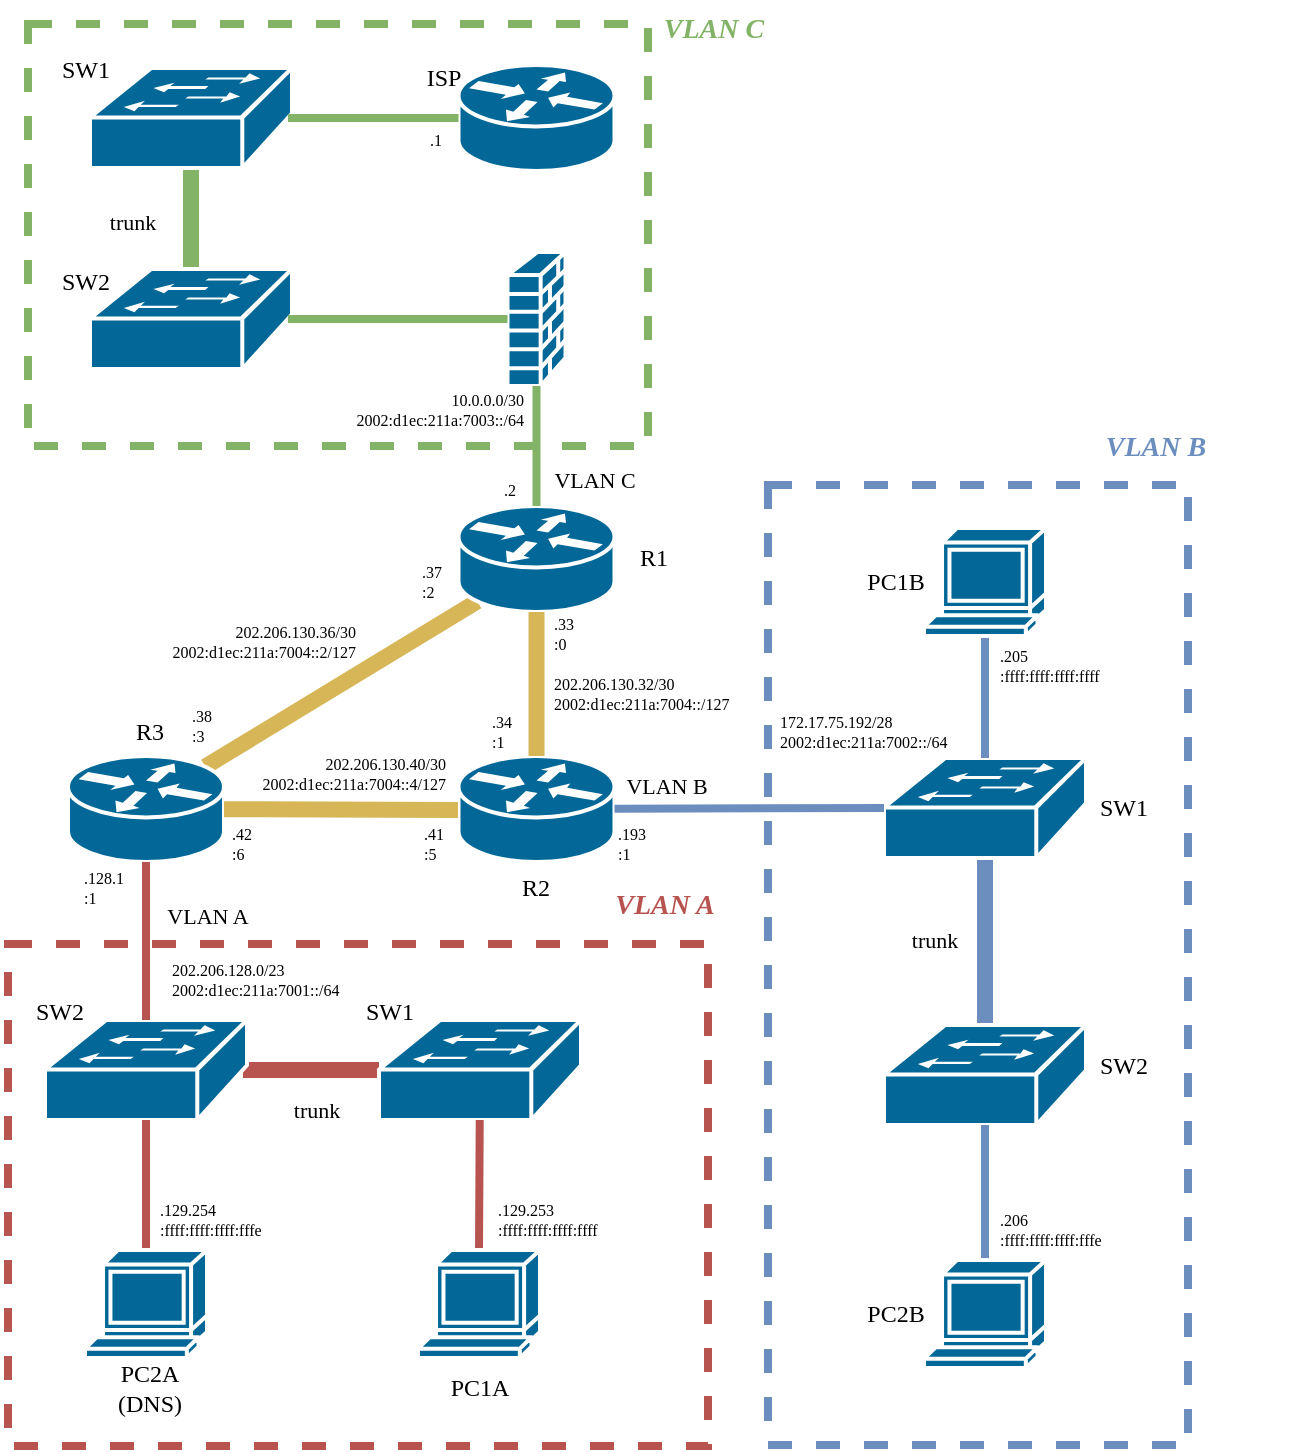 <mxfile version="24.8.6">
  <diagram name="Page-1" id="H_VIP1LDes3V5zh3lzSZ">
    <mxGraphModel dx="1167" dy="523" grid="1" gridSize="10" guides="1" tooltips="1" connect="1" arrows="1" fold="1" page="1" pageScale="1" pageWidth="850" pageHeight="1100" math="0" shadow="0">
      <root>
        <mxCell id="0" />
        <mxCell id="1" parent="0" />
        <mxCell id="0l0HvCfX4bjxtaif04-J-16" value="" style="rounded=0;whiteSpace=wrap;html=1;fillColor=none;dashed=1;strokeWidth=4;strokeColor=#b85450;fontFamily=Iosevka NF;" parent="1" vertex="1">
          <mxGeometry x="-240" y="630" width="350" height="251" as="geometry" />
        </mxCell>
        <mxCell id="0l0HvCfX4bjxtaif04-J-1" value="" style="rounded=0;whiteSpace=wrap;html=1;fillColor=none;strokeWidth=4;dashed=1;strokeColor=#82b366;fontFamily=Iosevka NF;" parent="1" vertex="1">
          <mxGeometry x="-230" y="170" width="310" height="211" as="geometry" />
        </mxCell>
        <mxCell id="0l0HvCfX4bjxtaif04-J-2" style="rounded=0;orthogonalLoop=1;jettySize=auto;html=1;fillColor=#fff2cc;strokeColor=#d6b656;strokeWidth=8;endArrow=none;endFill=0;exitX=0.12;exitY=0.9;exitDx=0;exitDy=0;exitPerimeter=0;entryX=0.88;entryY=0.1;entryDx=0;entryDy=0;entryPerimeter=0;fontFamily=Iosevka NF;" parent="1" source="0l0HvCfX4bjxtaif04-J-3" target="0l0HvCfX4bjxtaif04-J-5" edge="1">
          <mxGeometry relative="1" as="geometry" />
        </mxCell>
        <mxCell id="0l0HvCfX4bjxtaif04-J-3" value="" style="shape=mxgraph.cisco.routers.router;sketch=0;html=1;pointerEvents=1;dashed=0;fillColor=#036897;strokeColor=#ffffff;strokeWidth=2;verticalLabelPosition=bottom;verticalAlign=top;align=center;outlineConnect=0;fontFamily=Iosevka NF;" parent="1" vertex="1">
          <mxGeometry x="-14.75" y="411" width="78" height="53" as="geometry" />
        </mxCell>
        <mxCell id="0l0HvCfX4bjxtaif04-J-4" value="" style="shape=mxgraph.cisco.routers.router;sketch=0;html=1;pointerEvents=1;dashed=0;fillColor=#036897;strokeColor=#ffffff;strokeWidth=2;verticalLabelPosition=bottom;verticalAlign=top;align=center;outlineConnect=0;fontFamily=Iosevka NF;" parent="1" vertex="1">
          <mxGeometry x="-14.75" y="536" width="78" height="53" as="geometry" />
        </mxCell>
        <mxCell id="0l0HvCfX4bjxtaif04-J-5" value="" style="shape=mxgraph.cisco.routers.router;sketch=0;html=1;pointerEvents=1;dashed=0;fillColor=#036897;strokeColor=#ffffff;strokeWidth=2;verticalLabelPosition=bottom;verticalAlign=top;align=center;outlineConnect=0;fontFamily=Iosevka NF;" parent="1" vertex="1">
          <mxGeometry x="-210" y="536" width="78" height="53" as="geometry" />
        </mxCell>
        <mxCell id="0l0HvCfX4bjxtaif04-J-6" value="" style="shape=mxgraph.cisco.security.firewall;sketch=0;html=1;pointerEvents=1;dashed=0;fillColor=#036897;strokeColor=#ffffff;strokeWidth=2;verticalLabelPosition=bottom;verticalAlign=top;align=center;outlineConnect=0;fontFamily=Iosevka NF;" parent="1" vertex="1">
          <mxGeometry x="9.75" y="284" width="29" height="67" as="geometry" />
        </mxCell>
        <mxCell id="0l0HvCfX4bjxtaif04-J-7" style="edgeStyle=orthogonalEdgeStyle;rounded=0;orthogonalLoop=1;jettySize=auto;html=1;endArrow=none;endFill=0;strokeWidth=8;fillColor=#d5e8d4;strokeColor=#82b366;exitX=0.5;exitY=0.98;exitDx=0;exitDy=0;exitPerimeter=0;entryX=0.5;entryY=0;entryDx=0;entryDy=0;entryPerimeter=0;fontFamily=Iosevka NF;" parent="1" source="0l0HvCfX4bjxtaif04-J-8" target="0l0HvCfX4bjxtaif04-J-9" edge="1">
          <mxGeometry relative="1" as="geometry" />
        </mxCell>
        <mxCell id="0l0HvCfX4bjxtaif04-J-8" value="" style="shape=mxgraph.cisco.switches.workgroup_switch;sketch=0;html=1;pointerEvents=1;dashed=0;fillColor=#036897;strokeColor=#ffffff;strokeWidth=2;verticalLabelPosition=bottom;verticalAlign=top;align=center;outlineConnect=0;fontFamily=Iosevka NF;" parent="1" vertex="1">
          <mxGeometry x="-199" y="192" width="101" height="50" as="geometry" />
        </mxCell>
        <mxCell id="0l0HvCfX4bjxtaif04-J-9" value="" style="shape=mxgraph.cisco.switches.workgroup_switch;sketch=0;html=1;pointerEvents=1;dashed=0;fillColor=#036897;strokeColor=#ffffff;strokeWidth=2;verticalLabelPosition=bottom;verticalAlign=top;align=center;outlineConnect=0;fontFamily=Iosevka NF;" parent="1" vertex="1">
          <mxGeometry x="-199" y="292.5" width="101" height="50" as="geometry" />
        </mxCell>
        <mxCell id="0l0HvCfX4bjxtaif04-J-10" value="" style="shape=mxgraph.cisco.routers.router;sketch=0;html=1;pointerEvents=1;dashed=0;fillColor=#036897;strokeColor=#ffffff;strokeWidth=2;verticalLabelPosition=bottom;verticalAlign=top;align=center;outlineConnect=0;fontFamily=Iosevka NF;" parent="1" vertex="1">
          <mxGeometry x="-14.75" y="190.5" width="78" height="53" as="geometry" />
        </mxCell>
        <mxCell id="0l0HvCfX4bjxtaif04-J-11" style="rounded=0;orthogonalLoop=1;jettySize=auto;html=1;entryX=0.5;entryY=0;entryDx=0;entryDy=0;entryPerimeter=0;endArrow=none;endFill=0;strokeWidth=4;fillColor=#d5e8d4;strokeColor=#82b366;fontFamily=Iosevka NF;" parent="1" source="0l0HvCfX4bjxtaif04-J-6" target="0l0HvCfX4bjxtaif04-J-3" edge="1">
          <mxGeometry relative="1" as="geometry" />
        </mxCell>
        <mxCell id="0l0HvCfX4bjxtaif04-J-12" style="edgeStyle=orthogonalEdgeStyle;rounded=0;orthogonalLoop=1;jettySize=auto;html=1;endArrow=none;endFill=0;strokeWidth=4;fillColor=#d5e8d4;strokeColor=#82b366;exitX=0.98;exitY=0.5;exitDx=0;exitDy=0;exitPerimeter=0;fontFamily=Iosevka NF;" parent="1" source="0l0HvCfX4bjxtaif04-J-9" target="0l0HvCfX4bjxtaif04-J-6" edge="1">
          <mxGeometry relative="1" as="geometry">
            <Array as="points" />
          </mxGeometry>
        </mxCell>
        <mxCell id="0l0HvCfX4bjxtaif04-J-13" style="edgeStyle=orthogonalEdgeStyle;rounded=0;orthogonalLoop=1;jettySize=auto;html=1;endArrow=none;endFill=0;strokeWidth=4;fillColor=#d5e8d4;strokeColor=#82b366;entryX=0.98;entryY=0.5;entryDx=0;entryDy=0;entryPerimeter=0;fontFamily=Iosevka NF;" parent="1" source="0l0HvCfX4bjxtaif04-J-10" target="0l0HvCfX4bjxtaif04-J-8" edge="1">
          <mxGeometry relative="1" as="geometry" />
        </mxCell>
        <mxCell id="0l0HvCfX4bjxtaif04-J-14" style="rounded=0;orthogonalLoop=1;jettySize=auto;html=1;entryX=0.5;entryY=0;entryDx=0;entryDy=0;entryPerimeter=0;endArrow=none;endFill=0;fillColor=#fff2cc;strokeColor=#d6b656;strokeWidth=8;fontFamily=Iosevka NF;" parent="1" source="0l0HvCfX4bjxtaif04-J-3" target="0l0HvCfX4bjxtaif04-J-4" edge="1">
          <mxGeometry relative="1" as="geometry" />
        </mxCell>
        <mxCell id="0l0HvCfX4bjxtaif04-J-15" style="rounded=0;orthogonalLoop=1;jettySize=auto;html=1;endArrow=none;endFill=0;fillColor=#fff2cc;strokeColor=#d6b656;strokeWidth=8;fontFamily=Iosevka NF;" parent="1" source="0l0HvCfX4bjxtaif04-J-5" edge="1">
          <mxGeometry relative="1" as="geometry">
            <mxPoint x="-15" y="563" as="targetPoint" />
          </mxGeometry>
        </mxCell>
        <mxCell id="0l0HvCfX4bjxtaif04-J-17" style="edgeStyle=orthogonalEdgeStyle;rounded=0;orthogonalLoop=1;jettySize=auto;html=1;endArrow=none;endFill=0;strokeWidth=8;fillColor=#f8cecc;strokeColor=#b85450;entryX=0.98;entryY=0.5;entryDx=0;entryDy=0;entryPerimeter=0;exitX=0;exitY=0.5;exitDx=0;exitDy=0;exitPerimeter=0;fontFamily=Iosevka NF;" parent="1" source="0l0HvCfX4bjxtaif04-J-18" target="0l0HvCfX4bjxtaif04-J-19" edge="1">
          <mxGeometry relative="1" as="geometry" />
        </mxCell>
        <mxCell id="0l0HvCfX4bjxtaif04-J-18" value="" style="shape=mxgraph.cisco.switches.workgroup_switch;sketch=0;html=1;pointerEvents=1;dashed=0;fillColor=#036897;strokeColor=#ffffff;strokeWidth=2;verticalLabelPosition=bottom;verticalAlign=top;align=center;outlineConnect=0;fontFamily=Iosevka NF;" parent="1" vertex="1">
          <mxGeometry x="-54.5" y="668" width="101" height="50" as="geometry" />
        </mxCell>
        <mxCell id="0l0HvCfX4bjxtaif04-J-19" value="" style="shape=mxgraph.cisco.switches.workgroup_switch;sketch=0;html=1;pointerEvents=1;dashed=0;fillColor=#036897;strokeColor=#ffffff;strokeWidth=2;verticalLabelPosition=bottom;verticalAlign=top;align=center;outlineConnect=0;fontFamily=Iosevka NF;" parent="1" vertex="1">
          <mxGeometry x="-221.5" y="668" width="101" height="50" as="geometry" />
        </mxCell>
        <mxCell id="0l0HvCfX4bjxtaif04-J-20" style="edgeStyle=orthogonalEdgeStyle;rounded=0;orthogonalLoop=1;jettySize=auto;html=1;fillColor=#f8cecc;strokeColor=#b85450;strokeWidth=4;endArrow=none;endFill=0;fontFamily=Iosevka NF;" parent="1" source="0l0HvCfX4bjxtaif04-J-19" target="0l0HvCfX4bjxtaif04-J-24" edge="1">
          <mxGeometry relative="1" as="geometry">
            <mxPoint x="-347.5" y="688" as="targetPoint" />
          </mxGeometry>
        </mxCell>
        <mxCell id="0l0HvCfX4bjxtaif04-J-21" value="&lt;div style=&quot;font-size: 11px;&quot;&gt;&lt;font style=&quot;font-size: 11px;&quot;&gt;VLAN A&lt;/font&gt;&lt;/div&gt;" style="text;html=1;align=center;verticalAlign=middle;whiteSpace=wrap;rounded=0;fontFamily=Iosevka NF;" parent="1" vertex="1">
          <mxGeometry x="-170" y="601" width="60" height="30" as="geometry" />
        </mxCell>
        <mxCell id="0l0HvCfX4bjxtaif04-J-22" style="rounded=0;orthogonalLoop=1;jettySize=auto;html=1;exitX=0.5;exitY=0;exitDx=0;exitDy=0;exitPerimeter=0;fillColor=#f8cecc;strokeColor=#b85450;strokeWidth=4;endArrow=none;endFill=0;fontFamily=Iosevka NF;" parent="1" source="0l0HvCfX4bjxtaif04-J-25" target="0l0HvCfX4bjxtaif04-J-18" edge="1">
          <mxGeometry relative="1" as="geometry">
            <mxPoint x="-347.5" y="441" as="sourcePoint" />
            <mxPoint x="10" y="761" as="targetPoint" />
            <Array as="points" />
          </mxGeometry>
        </mxCell>
        <mxCell id="0l0HvCfX4bjxtaif04-J-23" style="edgeStyle=orthogonalEdgeStyle;rounded=0;orthogonalLoop=1;jettySize=auto;html=1;entryX=0.5;entryY=0;entryDx=0;entryDy=0;entryPerimeter=0;endArrow=none;endFill=0;fillColor=#f8cecc;strokeColor=#b85450;strokeWidth=4;fontFamily=Iosevka NF;" parent="1" source="0l0HvCfX4bjxtaif04-J-5" target="0l0HvCfX4bjxtaif04-J-19" edge="1">
          <mxGeometry relative="1" as="geometry" />
        </mxCell>
        <mxCell id="0l0HvCfX4bjxtaif04-J-24" value="" style="shape=mxgraph.cisco.computers_and_peripherals.terminal;sketch=0;html=1;pointerEvents=1;dashed=0;fillColor=#036897;strokeColor=#ffffff;strokeWidth=2;verticalLabelPosition=bottom;verticalAlign=top;align=center;outlineConnect=0;fontFamily=Iosevka NF;" parent="1" vertex="1">
          <mxGeometry x="-201.5" y="783" width="61" height="54" as="geometry" />
        </mxCell>
        <mxCell id="0l0HvCfX4bjxtaif04-J-25" value="" style="shape=mxgraph.cisco.computers_and_peripherals.terminal;sketch=0;html=1;pointerEvents=1;dashed=0;fillColor=#036897;strokeColor=#ffffff;strokeWidth=2;verticalLabelPosition=bottom;verticalAlign=top;align=center;outlineConnect=0;fontFamily=Iosevka NF;" parent="1" vertex="1">
          <mxGeometry x="-35" y="783" width="61" height="54" as="geometry" />
        </mxCell>
        <mxCell id="0l0HvCfX4bjxtaif04-J-26" value="&lt;div&gt;PC1A&lt;/div&gt;" style="text;html=1;align=center;verticalAlign=middle;whiteSpace=wrap;rounded=0;fontFamily=Iosevka NF;" parent="1" vertex="1">
          <mxGeometry x="-34" y="837" width="60" height="30" as="geometry" />
        </mxCell>
        <mxCell id="0l0HvCfX4bjxtaif04-J-27" value="&lt;div align=&quot;center&quot;&gt;&lt;div&gt;PC2A&lt;br&gt;(DNS)&lt;/div&gt;&lt;/div&gt;" style="text;html=1;align=center;verticalAlign=middle;whiteSpace=wrap;rounded=0;fontFamily=Iosevka NF;" parent="1" vertex="1">
          <mxGeometry x="-199" y="837" width="60" height="30" as="geometry" />
        </mxCell>
        <mxCell id="0l0HvCfX4bjxtaif04-J-28" value="" style="rounded=0;whiteSpace=wrap;html=1;fillColor=none;dashed=1;strokeWidth=4;strokeColor=#6c8ebf;fontFamily=Iosevka NF;" parent="1" vertex="1">
          <mxGeometry x="140" y="400.5" width="210" height="480" as="geometry" />
        </mxCell>
        <mxCell id="0l0HvCfX4bjxtaif04-J-29" style="edgeStyle=orthogonalEdgeStyle;rounded=0;orthogonalLoop=1;jettySize=auto;html=1;fillColor=#dae8fc;strokeColor=#6c8ebf;strokeWidth=8;endArrow=none;endFill=0;fontFamily=Iosevka NF;" parent="1" source="0l0HvCfX4bjxtaif04-J-30" target="0l0HvCfX4bjxtaif04-J-31" edge="1">
          <mxGeometry relative="1" as="geometry" />
        </mxCell>
        <mxCell id="0l0HvCfX4bjxtaif04-J-30" value="" style="shape=mxgraph.cisco.switches.workgroup_switch;sketch=0;html=1;pointerEvents=1;dashed=0;fillColor=#036897;strokeColor=#ffffff;strokeWidth=2;verticalLabelPosition=bottom;verticalAlign=top;align=center;outlineConnect=0;fontFamily=Iosevka NF;" parent="1" vertex="1">
          <mxGeometry x="198" y="537" width="101" height="50" as="geometry" />
        </mxCell>
        <mxCell id="0l0HvCfX4bjxtaif04-J-31" value="" style="shape=mxgraph.cisco.switches.workgroup_switch;sketch=0;html=1;pointerEvents=1;dashed=0;fillColor=#036897;strokeColor=#ffffff;strokeWidth=2;verticalLabelPosition=bottom;verticalAlign=top;align=center;outlineConnect=0;fontFamily=Iosevka NF;" parent="1" vertex="1">
          <mxGeometry x="198" y="670.5" width="101" height="50" as="geometry" />
        </mxCell>
        <mxCell id="0l0HvCfX4bjxtaif04-J-32" style="edgeStyle=orthogonalEdgeStyle;rounded=0;orthogonalLoop=1;jettySize=auto;html=1;endArrow=none;endFill=0;strokeWidth=4;fillColor=#dae8fc;strokeColor=#6c8ebf;fontFamily=Iosevka NF;" parent="1" source="0l0HvCfX4bjxtaif04-J-31" target="0l0HvCfX4bjxtaif04-J-35" edge="1">
          <mxGeometry relative="1" as="geometry">
            <mxPoint x="246" y="784.5" as="targetPoint" />
          </mxGeometry>
        </mxCell>
        <mxCell id="0l0HvCfX4bjxtaif04-J-33" value="&lt;div style=&quot;font-size: 14px;&quot;&gt;&lt;font color=&quot;#6c8ebf&quot;&gt;&lt;b&gt;&lt;i&gt;VLAN B&lt;br&gt;&lt;/i&gt;&lt;/b&gt;&lt;/font&gt;&lt;/div&gt;" style="text;html=1;align=center;verticalAlign=middle;whiteSpace=wrap;rounded=0;strokeWidth=1;fontFamily=Iosevka NF;" parent="1" vertex="1">
          <mxGeometry x="303" y="367" width="62" height="29" as="geometry" />
        </mxCell>
        <mxCell id="0l0HvCfX4bjxtaif04-J-34" style="edgeStyle=orthogonalEdgeStyle;rounded=0;orthogonalLoop=1;jettySize=auto;html=1;entryX=0.5;entryY=0;entryDx=0;entryDy=0;entryPerimeter=0;exitX=0.5;exitY=1;exitDx=0;exitDy=0;exitPerimeter=0;endArrow=none;endFill=0;strokeWidth=4;fillColor=#dae8fc;strokeColor=#6c8ebf;fontFamily=Iosevka NF;" parent="1" source="0l0HvCfX4bjxtaif04-J-36" target="0l0HvCfX4bjxtaif04-J-30" edge="1">
          <mxGeometry relative="1" as="geometry">
            <mxPoint x="246" y="537.5" as="sourcePoint" />
          </mxGeometry>
        </mxCell>
        <mxCell id="0l0HvCfX4bjxtaif04-J-35" value="" style="shape=mxgraph.cisco.computers_and_peripherals.terminal;sketch=0;html=1;pointerEvents=1;dashed=0;fillColor=#036897;strokeColor=#ffffff;strokeWidth=2;verticalLabelPosition=bottom;verticalAlign=top;align=center;outlineConnect=0;fontFamily=Iosevka NF;" parent="1" vertex="1">
          <mxGeometry x="218" y="788" width="61" height="54" as="geometry" />
        </mxCell>
        <mxCell id="0l0HvCfX4bjxtaif04-J-36" value="" style="shape=mxgraph.cisco.computers_and_peripherals.terminal;sketch=0;html=1;pointerEvents=1;dashed=0;fillColor=#036897;strokeColor=#ffffff;strokeWidth=2;verticalLabelPosition=bottom;verticalAlign=top;align=center;outlineConnect=0;fontFamily=Iosevka NF;" parent="1" vertex="1">
          <mxGeometry x="218" y="422" width="61" height="54" as="geometry" />
        </mxCell>
        <mxCell id="0l0HvCfX4bjxtaif04-J-37" value="&lt;div&gt;PC1B&lt;/div&gt;" style="text;html=1;align=center;verticalAlign=middle;whiteSpace=wrap;rounded=0;fontFamily=Iosevka NF;" parent="1" vertex="1">
          <mxGeometry x="174" y="434" width="60" height="30" as="geometry" />
        </mxCell>
        <mxCell id="0l0HvCfX4bjxtaif04-J-38" value="&lt;div&gt;PC2B&lt;/div&gt;" style="text;html=1;align=center;verticalAlign=middle;whiteSpace=wrap;rounded=0;fontFamily=Iosevka NF;" parent="1" vertex="1">
          <mxGeometry x="174" y="800" width="60" height="30" as="geometry" />
        </mxCell>
        <mxCell id="0l0HvCfX4bjxtaif04-J-39" style="rounded=0;orthogonalLoop=1;jettySize=auto;html=1;entryX=0;entryY=0.5;entryDx=0;entryDy=0;entryPerimeter=0;endArrow=none;endFill=0;strokeWidth=4;fillColor=#dae8fc;strokeColor=#6c8ebf;fontFamily=Iosevka NF;" parent="1" source="0l0HvCfX4bjxtaif04-J-4" target="0l0HvCfX4bjxtaif04-J-30" edge="1">
          <mxGeometry relative="1" as="geometry" />
        </mxCell>
        <mxCell id="0l0HvCfX4bjxtaif04-J-40" value="&lt;div style=&quot;font-size: 14px;&quot;&gt;&lt;font color=&quot;#b85450&quot; style=&quot;font-size: 14px;&quot;&gt;VLAN A&lt;/font&gt;&lt;/div&gt;" style="edgeLabel;html=1;align=center;verticalAlign=middle;resizable=0;points=[];labelBackgroundColor=none;labelBorderColor=none;textShadow=0;fontStyle=3;fontSize=14;fontFamily=Iosevka NF;" parent="1" vertex="1" connectable="0">
          <mxGeometry x="88.0" y="611.001" as="geometry" />
        </mxCell>
        <mxCell id="0l0HvCfX4bjxtaif04-J-41" value="&lt;div style=&quot;font-size: 14px;&quot;&gt;&lt;font color=&quot;#82b366&quot;&gt;&lt;b&gt;&lt;i&gt;VLAN C&lt;br&gt;&lt;/i&gt;&lt;/b&gt;&lt;/font&gt;&lt;/div&gt;" style="text;html=1;align=center;verticalAlign=middle;whiteSpace=wrap;rounded=0;strokeWidth=1;fontFamily=Iosevka NF;" parent="1" vertex="1">
          <mxGeometry x="82" y="158" width="62" height="29" as="geometry" />
        </mxCell>
        <mxCell id="0l0HvCfX4bjxtaif04-J-42" value="&lt;div&gt;R1&lt;/div&gt;" style="text;html=1;align=center;verticalAlign=middle;whiteSpace=wrap;rounded=0;fontFamily=Iosevka NF;" parent="1" vertex="1">
          <mxGeometry x="53" y="422" width="60" height="30" as="geometry" />
        </mxCell>
        <mxCell id="0l0HvCfX4bjxtaif04-J-43" value="&lt;div&gt;R3&lt;br&gt;&lt;/div&gt;" style="text;html=1;align=center;verticalAlign=middle;whiteSpace=wrap;rounded=0;fontFamily=Iosevka NF;" parent="1" vertex="1">
          <mxGeometry x="-199" y="509" width="60" height="30" as="geometry" />
        </mxCell>
        <mxCell id="0l0HvCfX4bjxtaif04-J-44" value="&lt;div&gt;R2&lt;br&gt;&lt;/div&gt;" style="text;html=1;align=center;verticalAlign=middle;whiteSpace=wrap;rounded=0;fontFamily=Iosevka NF;" parent="1" vertex="1">
          <mxGeometry x="-5.75" y="587" width="60" height="30" as="geometry" />
        </mxCell>
        <mxCell id="0l0HvCfX4bjxtaif04-J-45" value="&lt;div&gt;VLAN C&lt;/div&gt;" style="edgeLabel;html=1;align=center;verticalAlign=middle;resizable=0;points=[];labelBackgroundColor=none;fontFamily=Iosevka NF;" parent="1" vertex="1" connectable="0">
          <mxGeometry x="53" y="397.996" as="geometry" />
        </mxCell>
        <mxCell id="0l0HvCfX4bjxtaif04-J-46" value="&lt;div&gt;VLAN B&lt;/div&gt;" style="edgeLabel;html=1;align=center;verticalAlign=middle;resizable=0;points=[];labelBackgroundColor=none;fontFamily=Iosevka NF;" parent="1" vertex="1" connectable="0">
          <mxGeometry x="88.382" y="550.997" as="geometry" />
        </mxCell>
        <mxCell id="0l0HvCfX4bjxtaif04-J-47" value="&lt;div&gt;trunk&lt;/div&gt;" style="edgeLabel;html=1;align=center;verticalAlign=middle;resizable=0;points=[];labelBackgroundColor=none;fontFamily=Iosevka NF;" parent="1" vertex="1" connectable="0">
          <mxGeometry x="230" y="632.997" as="geometry">
            <mxPoint x="-7" y="-5" as="offset" />
          </mxGeometry>
        </mxCell>
        <mxCell id="0l0HvCfX4bjxtaif04-J-48" value="&lt;div&gt;trunk&lt;/div&gt;" style="edgeLabel;html=1;align=center;verticalAlign=middle;resizable=0;points=[];labelBackgroundColor=none;fontFamily=Iosevka NF;" parent="1" vertex="1" connectable="0">
          <mxGeometry x="-79" y="717.997" as="geometry">
            <mxPoint x="-7" y="-5" as="offset" />
          </mxGeometry>
        </mxCell>
        <mxCell id="0l0HvCfX4bjxtaif04-J-49" value="&lt;div&gt;trunk&lt;/div&gt;" style="edgeLabel;html=1;align=center;verticalAlign=middle;resizable=0;points=[];labelBackgroundColor=none;fontFamily=Iosevka NF;" parent="1" vertex="1" connectable="0">
          <mxGeometry x="-171" y="273.997" as="geometry">
            <mxPoint x="-7" y="-5" as="offset" />
          </mxGeometry>
        </mxCell>
        <mxCell id="0l0HvCfX4bjxtaif04-J-50" value="&lt;div&gt;SW2&lt;/div&gt;" style="text;html=1;align=center;verticalAlign=middle;whiteSpace=wrap;rounded=0;fontFamily=Iosevka NF;" parent="1" vertex="1">
          <mxGeometry x="-231" y="284" width="60" height="30" as="geometry" />
        </mxCell>
        <mxCell id="0l0HvCfX4bjxtaif04-J-51" value="&lt;div&gt;SW1&lt;br&gt;&lt;/div&gt;" style="text;html=1;align=center;verticalAlign=middle;whiteSpace=wrap;rounded=0;fontFamily=Iosevka NF;" parent="1" vertex="1">
          <mxGeometry x="-231" y="178" width="60" height="30" as="geometry" />
        </mxCell>
        <mxCell id="0l0HvCfX4bjxtaif04-J-52" value="&lt;div&gt;SW1&lt;br&gt;&lt;/div&gt;" style="text;html=1;align=center;verticalAlign=middle;whiteSpace=wrap;rounded=0;fontFamily=Iosevka NF;" parent="1" vertex="1">
          <mxGeometry x="-79" y="649" width="60" height="30" as="geometry" />
        </mxCell>
        <mxCell id="0l0HvCfX4bjxtaif04-J-53" value="&lt;div&gt;SW2&lt;br&gt;&lt;/div&gt;" style="text;html=1;align=center;verticalAlign=middle;whiteSpace=wrap;rounded=0;fontFamily=Iosevka NF;" parent="1" vertex="1">
          <mxGeometry x="-244" y="649" width="60" height="30" as="geometry" />
        </mxCell>
        <mxCell id="0l0HvCfX4bjxtaif04-J-54" value="&lt;div&gt;SW1&lt;br&gt;&lt;/div&gt;" style="text;html=1;align=center;verticalAlign=middle;whiteSpace=wrap;rounded=0;fontFamily=Iosevka NF;" parent="1" vertex="1">
          <mxGeometry x="288" y="547" width="60" height="30" as="geometry" />
        </mxCell>
        <mxCell id="0l0HvCfX4bjxtaif04-J-55" value="&lt;div&gt;SW2&lt;br&gt;&lt;/div&gt;" style="text;html=1;align=center;verticalAlign=middle;whiteSpace=wrap;rounded=0;fontFamily=Iosevka NF;" parent="1" vertex="1">
          <mxGeometry x="288" y="675.5" width="60" height="30" as="geometry" />
        </mxCell>
        <mxCell id="0l0HvCfX4bjxtaif04-J-56" value="&lt;p style=&quot;line-height: 120%;&quot;&gt;&lt;/p&gt;&lt;div&gt;ISP&lt;/div&gt;" style="text;html=1;align=center;verticalAlign=middle;whiteSpace=wrap;rounded=0;fontFamily=Iosevka NF;" parent="1" vertex="1">
          <mxGeometry x="-52" y="176" width="60" height="30" as="geometry" />
        </mxCell>
        <mxCell id="0l0HvCfX4bjxtaif04-J-57" value="&lt;div style=&quot;font-size: 11px;&quot;&gt;&lt;font style=&quot;font-size: 8px;&quot;&gt;.1&lt;/font&gt;&lt;/div&gt;" style="text;html=1;align=center;verticalAlign=middle;whiteSpace=wrap;rounded=0;fontFamily=Iosevka NF;" parent="1" vertex="1">
          <mxGeometry x="-56" y="212" width="60" height="30" as="geometry" />
        </mxCell>
        <mxCell id="0l0HvCfX4bjxtaif04-J-58" value="&lt;div style=&quot;font-size: 10px;&quot;&gt;&lt;font style=&quot;font-size: 8px;&quot;&gt;.2&lt;/font&gt;&lt;/div&gt;" style="text;html=1;align=center;verticalAlign=middle;whiteSpace=wrap;rounded=0;fontFamily=Iosevka NF;" parent="1" vertex="1">
          <mxGeometry x="-19" y="387" width="60" height="30" as="geometry" />
        </mxCell>
        <mxCell id="0l0HvCfX4bjxtaif04-J-59" value="&lt;div align=&quot;left&quot;&gt;&lt;div style=&quot;font-size: 8px;&quot;&gt;&lt;font style=&quot;font-size: 8px;&quot;&gt;.129.253&lt;br&gt;:ffff:ffff:ffff:ffff&lt;/font&gt;&lt;/div&gt;&lt;/div&gt;" style="text;html=1;align=left;verticalAlign=middle;whiteSpace=wrap;rounded=0;fontFamily=Iosevka NF;" parent="1" vertex="1">
          <mxGeometry x="3" y="753" width="150" height="30" as="geometry" />
        </mxCell>
        <mxCell id="0l0HvCfX4bjxtaif04-J-60" value="&lt;div align=&quot;left&quot;&gt;&lt;div style=&quot;font-size: 8px;&quot;&gt;&lt;font style=&quot;font-size: 8px;&quot;&gt;.205&lt;br&gt;&lt;/font&gt;&lt;font style=&quot;font-size: 8px;&quot;&gt;:ffff:ffff:ffff:ffff&lt;/font&gt;&lt;/div&gt;&lt;/div&gt;" style="text;html=1;align=left;verticalAlign=middle;whiteSpace=wrap;rounded=0;fontFamily=Iosevka NF;" parent="1" vertex="1">
          <mxGeometry x="254" y="476" width="154" height="30" as="geometry" />
        </mxCell>
        <mxCell id="0l0HvCfX4bjxtaif04-J-61" value="&lt;div align=&quot;left&quot;&gt;&lt;div style=&quot;font-size: 8px;&quot;&gt;&lt;font style=&quot;font-size: 8px;&quot;&gt;.129.254&lt;br&gt;&lt;font style=&quot;font-size: 8px;&quot;&gt;:ffff:ffff:ffff:fffe&lt;/font&gt;&lt;/font&gt;&lt;/div&gt;&lt;/div&gt;" style="text;html=1;align=left;verticalAlign=middle;whiteSpace=wrap;rounded=0;fontFamily=Iosevka NF;" parent="1" vertex="1">
          <mxGeometry x="-166" y="753" width="154" height="30" as="geometry" />
        </mxCell>
        <mxCell id="0l0HvCfX4bjxtaif04-J-62" value="&lt;div align=&quot;left&quot;&gt;&lt;div style=&quot;font-size: 8px;&quot;&gt;&lt;font style=&quot;font-size: 8px;&quot;&gt;.206&lt;br&gt;:ffff:ffff:ffff:fffe&lt;/font&gt;&lt;/div&gt;&lt;/div&gt;" style="text;html=1;align=left;verticalAlign=middle;whiteSpace=wrap;rounded=0;fontFamily=Iosevka NF;" parent="1" vertex="1">
          <mxGeometry x="254" y="758" width="150" height="30" as="geometry" />
        </mxCell>
        <mxCell id="0l0HvCfX4bjxtaif04-J-63" value="&lt;div align=&quot;right&quot;&gt;&lt;div style=&quot;font-size: 8px;&quot;&gt;&lt;font style=&quot;font-size: 8px;&quot;&gt;202.206.130.36/30&lt;br&gt;2002:d1ec:211a:7004::2/127&lt;br&gt;&lt;/font&gt;&lt;/div&gt;&lt;/div&gt;" style="text;html=1;align=right;verticalAlign=middle;whiteSpace=wrap;rounded=0;fontFamily=Iosevka NF;" parent="1" vertex="1">
          <mxGeometry x="-174" y="464" width="110" height="30" as="geometry" />
        </mxCell>
        <mxCell id="0l0HvCfX4bjxtaif04-J-64" value="&lt;div align=&quot;left&quot;&gt;&lt;div style=&quot;font-size: 8px;&quot;&gt;&lt;font style=&quot;font-size: 8px;&quot;&gt;.38&lt;br&gt;:3&lt;/font&gt;&lt;/div&gt;&lt;/div&gt;" style="text;html=1;align=left;verticalAlign=middle;whiteSpace=wrap;rounded=0;fontFamily=Iosevka NF;" parent="1" vertex="1">
          <mxGeometry x="-150" y="506" width="107" height="30" as="geometry" />
        </mxCell>
        <mxCell id="0l0HvCfX4bjxtaif04-J-65" value="&lt;div align=&quot;left&quot;&gt;&lt;div style=&quot;font-size: 8px;&quot;&gt;&lt;font style=&quot;font-size: 8px;&quot;&gt;.37&lt;br&gt;:2&lt;/font&gt;&lt;/div&gt;&lt;/div&gt;" style="text;html=1;align=left;verticalAlign=middle;whiteSpace=wrap;rounded=0;fontFamily=Iosevka NF;" parent="1" vertex="1">
          <mxGeometry x="-35" y="434" width="107" height="30" as="geometry" />
        </mxCell>
        <mxCell id="0l0HvCfX4bjxtaif04-J-66" value="&lt;div align=&quot;left&quot;&gt;&lt;div style=&quot;font-size: 8px;&quot;&gt;&lt;font style=&quot;font-size: 8px;&quot;&gt;202.206.130.32/30&lt;br&gt;2002:d1ec:211a:7004::/127&lt;/font&gt;&lt;/div&gt;&lt;/div&gt;" style="text;html=1;align=left;verticalAlign=middle;whiteSpace=wrap;rounded=0;fontFamily=Iosevka NF;" parent="1" vertex="1">
          <mxGeometry x="30.5" y="490" width="89" height="30" as="geometry" />
        </mxCell>
        <mxCell id="0l0HvCfX4bjxtaif04-J-67" value="&lt;div align=&quot;left&quot;&gt;&lt;div style=&quot;font-size: 8px;&quot;&gt;&lt;font style=&quot;font-size: 8px;&quot;&gt;.33&lt;br&gt;:0&lt;/font&gt;&lt;/div&gt;&lt;/div&gt;" style="text;html=1;align=left;verticalAlign=middle;whiteSpace=wrap;rounded=0;fontFamily=Iosevka NF;" parent="1" vertex="1">
          <mxGeometry x="30.5" y="460" width="107" height="30" as="geometry" />
        </mxCell>
        <mxCell id="0l0HvCfX4bjxtaif04-J-68" value="&lt;div align=&quot;left&quot;&gt;&lt;div style=&quot;font-size: 8px;&quot;&gt;&lt;font style=&quot;font-size: 8px;&quot;&gt;.34&lt;br&gt;:1&lt;/font&gt;&lt;/div&gt;&lt;/div&gt;" style="text;html=1;align=left;verticalAlign=middle;whiteSpace=wrap;rounded=0;fontFamily=Iosevka NF;" parent="1" vertex="1">
          <mxGeometry y="509" width="107" height="30" as="geometry" />
        </mxCell>
        <mxCell id="0l0HvCfX4bjxtaif04-J-69" value="&lt;div align=&quot;right&quot;&gt;&lt;div style=&quot;font-size: 8px;&quot;&gt;&lt;font style=&quot;font-size: 8px;&quot;&gt;202.206.130.40/30&lt;br&gt;2002:d1ec:211a:7004::4/127&lt;/font&gt;&lt;/div&gt;&lt;/div&gt;" style="text;html=1;align=right;verticalAlign=middle;whiteSpace=wrap;rounded=0;fontFamily=Iosevka NF;" parent="1" vertex="1">
          <mxGeometry x="-109" y="530" width="90" height="30" as="geometry" />
        </mxCell>
        <mxCell id="0l0HvCfX4bjxtaif04-J-70" value="&lt;div align=&quot;left&quot;&gt;&lt;div style=&quot;font-size: 8px;&quot;&gt;&lt;font style=&quot;font-size: 8px;&quot;&gt;.41&lt;br&gt;:5&lt;/font&gt;&lt;/div&gt;&lt;/div&gt;" style="text;html=1;align=left;verticalAlign=middle;whiteSpace=wrap;rounded=0;fontFamily=Iosevka NF;" parent="1" vertex="1">
          <mxGeometry x="-34" y="565" width="107" height="30" as="geometry" />
        </mxCell>
        <mxCell id="0l0HvCfX4bjxtaif04-J-71" value="&lt;div align=&quot;left&quot;&gt;&lt;div style=&quot;font-size: 8px;&quot;&gt;&lt;font style=&quot;font-size: 8px;&quot;&gt;.42&lt;br&gt;:6&lt;/font&gt;&lt;/div&gt;&lt;/div&gt;" style="text;html=1;align=left;verticalAlign=middle;whiteSpace=wrap;rounded=0;fontFamily=Iosevka NF;" parent="1" vertex="1">
          <mxGeometry x="-130" y="565" width="107" height="30" as="geometry" />
        </mxCell>
        <mxCell id="0l0HvCfX4bjxtaif04-J-72" value="&lt;div align=&quot;left&quot;&gt;&lt;div style=&quot;font-size: 8px;&quot;&gt;&lt;font style=&quot;font-size: 8px;&quot;&gt;202.206.128.0/23&lt;br&gt;2002:d1ec:211a:7001::/64&lt;/font&gt;&lt;/div&gt;&lt;/div&gt;" style="text;html=1;align=left;verticalAlign=middle;whiteSpace=wrap;rounded=0;fontFamily=Iosevka NF;" parent="1" vertex="1">
          <mxGeometry x="-160" y="633" width="96" height="30" as="geometry" />
        </mxCell>
        <mxCell id="0l0HvCfX4bjxtaif04-J-73" value="&lt;div align=&quot;left&quot;&gt;&lt;div style=&quot;font-size: 8px;&quot;&gt;&lt;font style=&quot;font-size: 8px;&quot;&gt;172.17.75.192/28&lt;br&gt;2002:d1ec:211a:7002::/64&lt;/font&gt;&lt;/div&gt;&lt;/div&gt;" style="text;html=1;align=left;verticalAlign=middle;whiteSpace=wrap;rounded=0;fontFamily=Iosevka NF;" parent="1" vertex="1">
          <mxGeometry x="144" y="509" width="102.5" height="30" as="geometry" />
        </mxCell>
        <mxCell id="0l0HvCfX4bjxtaif04-J-75" value="&lt;div style=&quot;font-size: 8px;&quot; align=&quot;right&quot;&gt;&lt;font style=&quot;font-size: 8px;&quot;&gt;10.0.0.0/30&lt;/font&gt;&lt;/div&gt;&lt;div style=&quot;font-size: 8px;&quot; align=&quot;right&quot;&gt;&lt;font style=&quot;font-size: 8px;&quot;&gt;2002:d1ec:211a:7003::/64&lt;/font&gt;&lt;/div&gt;" style="text;html=1;align=right;verticalAlign=middle;whiteSpace=wrap;rounded=0;fontFamily=Iosevka NF;" parent="1" vertex="1">
          <mxGeometry x="-105" y="348" width="125" height="30" as="geometry" />
        </mxCell>
        <mxCell id="QOoUL-QEqDW-H3TCwWbr-2" value="&lt;div align=&quot;left&quot;&gt;&lt;div style=&quot;font-size: 8px;&quot;&gt;&lt;font style=&quot;font-size: 8px;&quot;&gt;.193&lt;br&gt;&lt;/font&gt;&lt;font style=&quot;font-size: 8px;&quot;&gt;:1&lt;/font&gt;&lt;/div&gt;&lt;/div&gt;" style="text;html=1;align=left;verticalAlign=middle;whiteSpace=wrap;rounded=0;fontFamily=Iosevka NF;" parent="1" vertex="1">
          <mxGeometry x="63.25" y="565" width="154" height="30" as="geometry" />
        </mxCell>
        <mxCell id="QOoUL-QEqDW-H3TCwWbr-3" value="&lt;div align=&quot;left&quot;&gt;&lt;div style=&quot;font-size: 8px;&quot;&gt;&lt;font style=&quot;font-size: 8px;&quot;&gt;.128.1&lt;br&gt;&lt;/font&gt;&lt;font style=&quot;font-size: 8px;&quot;&gt;:1&lt;/font&gt;&lt;/div&gt;&lt;/div&gt;" style="text;html=1;align=left;verticalAlign=middle;whiteSpace=wrap;rounded=0;fontFamily=Iosevka NF;" parent="1" vertex="1">
          <mxGeometry x="-204" y="587" width="154" height="30" as="geometry" />
        </mxCell>
      </root>
    </mxGraphModel>
  </diagram>
</mxfile>
